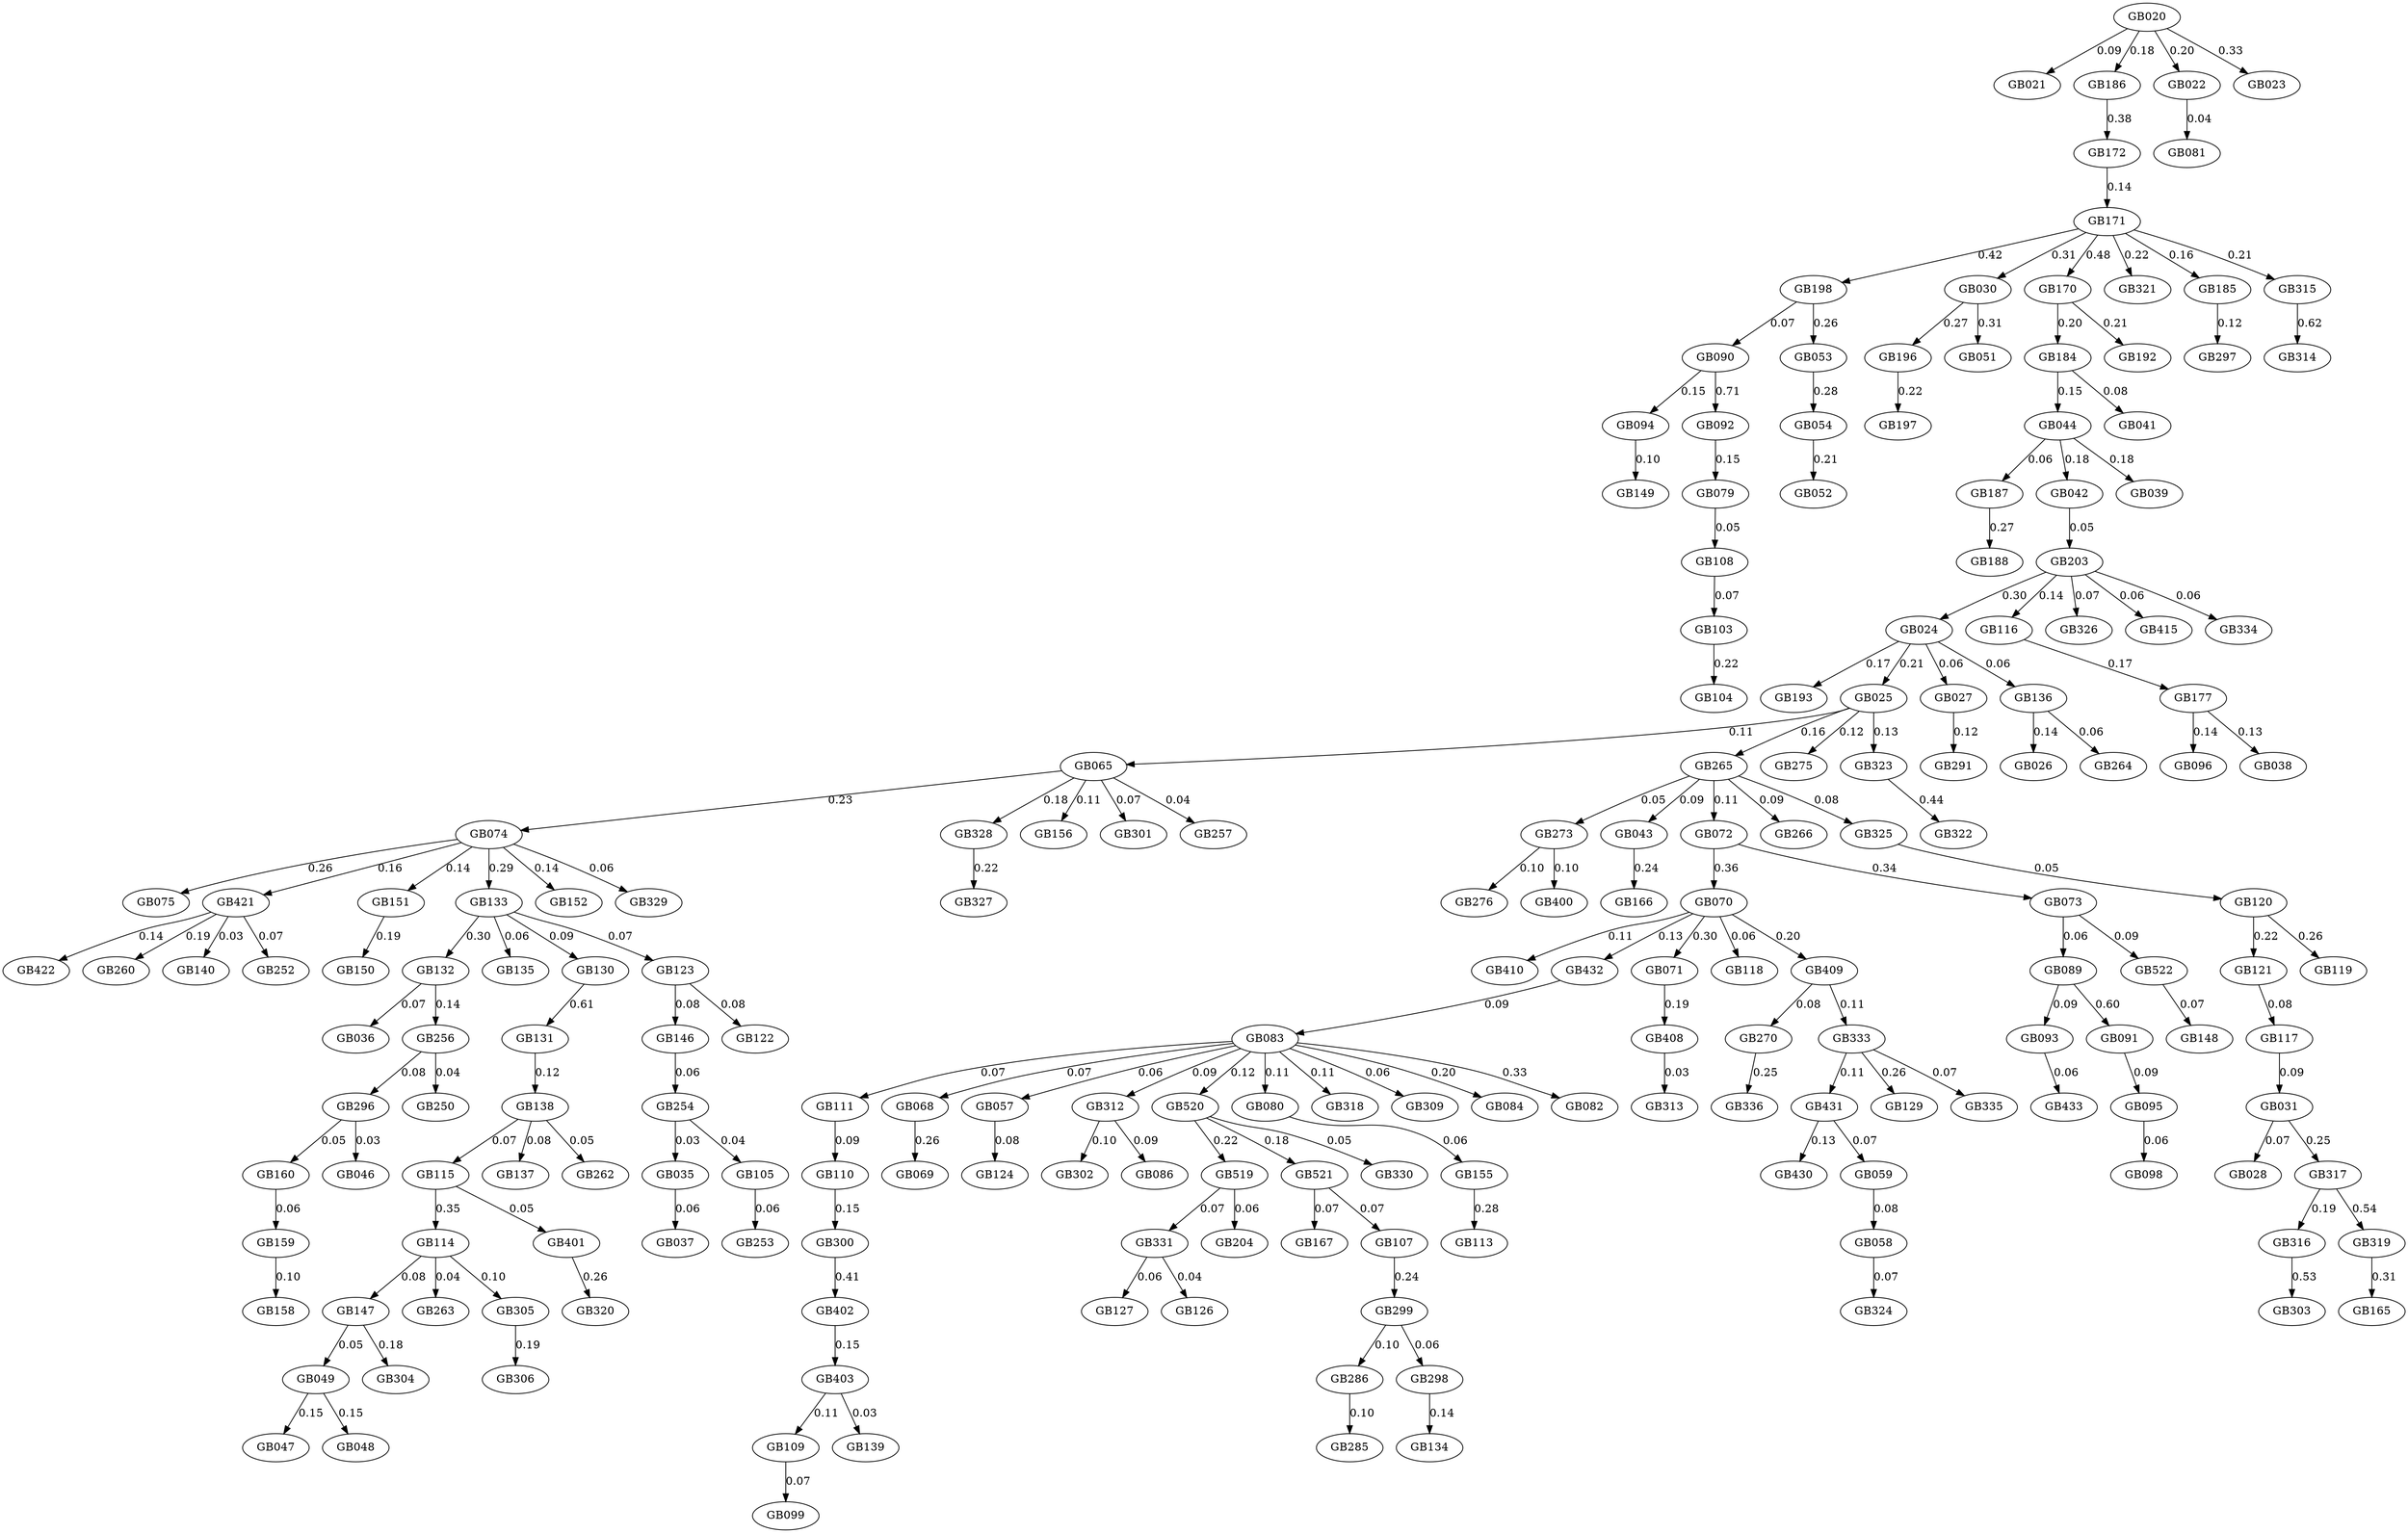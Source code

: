 digraph G {
   GB090 -> GB094 [label="0.15"];
   GB024 -> GB193 [label="0.17"];
   GB089 -> GB093 [label="0.09"];
   GB108 -> GB103 [label="0.07"];
   GB025 -> GB065 [label="0.11"];
   GB074 -> GB075 [label="0.26"];
   GB196 -> GB197 [label="0.22"];
   GB093 -> GB433 [label="0.06"];
   GB074 -> GB421 [label="0.16"];
   GB147 -> GB049 [label="0.05"];
   GB160 -> GB159 [label="0.06"];
   GB111 -> GB110 [label="0.09"];
   GB177 -> GB096 [label="0.14"];
   GB068 -> GB069 [label="0.26"];
   GB519 -> GB331 [label="0.07"];
   GB057 -> GB124 [label="0.08"];
   GB431 -> GB430 [label="0.13"];
   GB044 -> GB187 [label="0.06"];
   GB159 -> GB158 [label="0.10"];
   GB270 -> GB336 [label="0.25"];
   GB333 -> GB431 [label="0.11"];
   GB177 -> GB038 [label="0.13"];
   GB115 -> GB114 [label="0.35"];
   GB172 -> GB171 [label="0.14"];
   GB286 -> GB285 [label="0.10"];
   GB328 -> GB327 [label="0.22"];
   GB027 -> GB291 [label="0.12"];
   GB132 -> GB036 [label="0.07"];
   GB331 -> GB127 [label="0.06"];
   GB265 -> GB273 [label="0.05"];
   GB421 -> GB422 [label="0.14"];
   GB090 -> GB092 [label="0.71"];
   GB020 -> GB021 [label="0.09"];
   GB031 -> GB028 [label="0.07"];
   GB116 -> GB177 [label="0.17"];
   GB070 -> GB410 [label="0.11"];
   GB421 -> GB260 [label="0.19"];
   GB151 -> GB150 [label="0.19"];
   GB114 -> GB147 [label="0.08"];
   GB133 -> GB135 [label="0.06"];
   GB031 -> GB317 [label="0.25"];
   GB070 -> GB432 [label="0.13"];
   GB331 -> GB126 [label="0.04"];
   GB121 -> GB117 [label="0.08"];
   GB147 -> GB304 [label="0.18"];
   GB171 -> GB198 [label="0.42"];
   GB058 -> GB324 [label="0.07"];
   GB044 -> GB042 [label="0.18"];
   GB312 -> GB302 [label="0.10"];
   GB053 -> GB054 [label="0.28"];
   GB095 -> GB098 [label="0.06"];
   GB171 -> GB030 [label="0.31"];
   GB408 -> GB313 [label="0.03"];
   GB073 -> GB522 [label="0.09"];
   GB073 -> GB089 [label="0.06"];
   GB519 -> GB204 [label="0.06"];
   GB184 -> GB044 [label="0.15"];
   GB133 -> GB130 [label="0.09"];
   GB265 -> GB043 [label="0.09"];
   GB299 -> GB298 [label="0.06"];
   GB186 -> GB172 [label="0.38"];
   GB138 -> GB115 [label="0.07"];
   GB198 -> GB053 [label="0.26"];
   GB025 -> GB275 [label="0.12"];
   GB520 -> GB521 [label="0.18"];
   GB323 -> GB322 [label="0.44"];
   GB138 -> GB137 [label="0.08"];
   GB265 -> GB072 [label="0.11"];
   GB065 -> GB156 [label="0.11"];
   GB114 -> GB263 [label="0.04"];
   GB170 -> GB184 [label="0.20"];
   GB171 -> GB321 [label="0.22"];
   GB146 -> GB254 [label="0.06"];
   GB094 -> GB149 [label="0.10"];
   GB024 -> GB027 [label="0.06"];
   GB024 -> GB136 [label="0.06"];
   GB035 -> GB037 [label="0.06"];
   GB123 -> GB146 [label="0.08"];
   GB049 -> GB047 [label="0.15"];
   GB070 -> GB071 [label="0.30"];
   GB022 -> GB081 [label="0.04"];
   GB109 -> GB099 [label="0.07"];
   GB273 -> GB276 [label="0.10"];
   GB105 -> GB253 [label="0.06"];
   GB316 -> GB303 [label="0.53"];
   GB083 -> GB057 [label="0.06"];
   GB120 -> GB121 [label="0.22"];
   GB305 -> GB306 [label="0.19"];
   GB521 -> GB167 [label="0.07"];
   GB265 -> GB266 [label="0.09"];
   GB317 -> GB319 [label="0.54"];
   GB319 -> GB165 [label="0.31"];
   GB020 -> GB022 [label="0.20"];
   GB080 -> GB155 [label="0.06"];
   GB403 -> GB109 [label="0.11"];
   GB107 -> GB299 [label="0.24"];
   GB054 -> GB052 [label="0.21"];
   GB421 -> GB140 [label="0.03"];
   GB083 -> GB318 [label="0.11"];
   GB171 -> GB185 [label="0.16"];
   GB074 -> GB152 [label="0.14"];
   GB083 -> GB520 [label="0.12"];
   GB083 -> GB080 [label="0.11"];
   GB315 -> GB314 [label="0.62"];
   GB300 -> GB402 [label="0.41"];
   GB025 -> GB265 [label="0.16"];
   GB402 -> GB403 [label="0.15"];
   GB020 -> GB186 [label="0.18"];
   GB103 -> GB104 [label="0.22"];
   GB044 -> GB039 [label="0.18"];
   GB089 -> GB091 [label="0.60"];
   GB421 -> GB252 [label="0.07"];
   GB083 -> GB312 [label="0.09"];
   GB273 -> GB400 [label="0.10"];
   GB521 -> GB107 [label="0.07"];
   GB203 -> GB116 [label="0.14"];
   GB074 -> GB151 [label="0.14"];
   GB203 -> GB024 [label="0.30"];
   GB171 -> GB315 [label="0.21"];
   GB079 -> GB108 [label="0.05"];
   GB083 -> GB111 [label="0.07"];
   GB083 -> GB068 [label="0.07"];
   GB092 -> GB079 [label="0.15"];
   GB401 -> GB320 [label="0.26"];
   GB049 -> GB048 [label="0.15"];
   GB155 -> GB113 [label="0.28"];
   GB131 -> GB138 [label="0.12"];
   GB520 -> GB330 [label="0.05"];
   GB170 -> GB192 [label="0.21"];
   GB123 -> GB122 [label="0.08"];
   GB136 -> GB026 [label="0.14"];
   GB065 -> GB301 [label="0.07"];
   GB203 -> GB326 [label="0.07"];
   GB132 -> GB256 [label="0.14"];
   GB312 -> GB086 [label="0.09"];
   GB020 -> GB023 [label="0.33"];
   GB325 -> GB120 [label="0.05"];
   GB333 -> GB129 [label="0.26"];
   GB072 -> GB073 [label="0.34"];
   GB171 -> GB170 [label="0.48"];
   GB185 -> GB297 [label="0.12"];
   GB333 -> GB335 [label="0.07"];
   GB071 -> GB408 [label="0.19"];
   GB083 -> GB309 [label="0.06"];
   GB070 -> GB118 [label="0.06"];
   GB136 -> GB264 [label="0.06"];
   GB298 -> GB134 [label="0.14"];
   GB198 -> GB090 [label="0.07"];
   GB138 -> GB262 [label="0.05"];
   GB083 -> GB084 [label="0.20"];
   GB254 -> GB035 [label="0.03"];
   GB065 -> GB328 [label="0.18"];
   GB072 -> GB070 [label="0.36"];
   GB024 -> GB025 [label="0.21"];
   GB030 -> GB196 [label="0.27"];
   GB065 -> GB257 [label="0.04"];
   GB065 -> GB074 [label="0.23"];
   GB203 -> GB415 [label="0.06"];
   GB083 -> GB082 [label="0.33"];
   GB296 -> GB046 [label="0.03"];
   GB091 -> GB095 [label="0.09"];
   GB117 -> GB031 [label="0.09"];
   GB317 -> GB316 [label="0.19"];
   GB203 -> GB334 [label="0.06"];
   GB187 -> GB188 [label="0.27"];
   GB403 -> GB139 [label="0.03"];
   GB130 -> GB131 [label="0.61"];
   GB042 -> GB203 [label="0.05"];
   GB409 -> GB333 [label="0.11"];
   GB256 -> GB296 [label="0.08"];
   GB133 -> GB123 [label="0.07"];
   GB254 -> GB105 [label="0.04"];
   GB299 -> GB286 [label="0.10"];
   GB522 -> GB148 [label="0.07"];
   GB133 -> GB132 [label="0.30"];
   GB074 -> GB133 [label="0.29"];
   GB110 -> GB300 [label="0.15"];
   GB265 -> GB325 [label="0.08"];
   GB432 -> GB083 [label="0.09"];
   GB059 -> GB058 [label="0.08"];
   GB030 -> GB051 [label="0.31"];
   GB025 -> GB323 [label="0.13"];
   GB070 -> GB409 [label="0.20"];
   GB256 -> GB250 [label="0.04"];
   GB184 -> GB041 [label="0.08"];
   GB431 -> GB059 [label="0.07"];
   GB115 -> GB401 [label="0.05"];
   GB409 -> GB270 [label="0.08"];
   GB120 -> GB119 [label="0.26"];
   GB043 -> GB166 [label="0.24"];
   GB520 -> GB519 [label="0.22"];
   GB114 -> GB305 [label="0.10"];
   GB296 -> GB160 [label="0.05"];
   GB074 -> GB329 [label="0.06"];
   GB080;
   GB081;
   GB082;
   GB270;
   GB084;
   GB276;
   GB086;
   GB089;
   GB160;
   GB167;
   GB166;
   GB165;
   GB083;
   GB408;
   GB409;
   GB320;
   GB400;
   GB401;
   GB402;
   GB403;
   GB138;
   GB275;
   GB139;
   GB250;
   GB079;
   GB264;
   GB265;
   GB266;
   GB071;
   GB070;
   GB073;
   GB263;
   GB039;
   GB131;
   GB273;
   GB068;
   GB069;
   GB065;
   GB327;
   GB188;
   GB058;
   GB185;
   GB184;
   GB187;
   GB186;
   GB091;
   GB159;
   GB177;
   GB170;
   GB171;
   GB172;
   GB052;
   GB325;
   GB324;
   GB059;
   GB326;
   GB321;
   GB042;
   GB323;
   GB322;
   GB053;
   GB203;
   GB051;
   GB298;
   GB057;
   GB328;
   GB204;
   GB054;
   GB198;
   GB099;
   GB192;
   GB193;
   GB098;
   GB196;
   GB197;
   GB519;
   GB291;
   GB297;
   GB296;
   GB299;
   GB123;
   GB049;
   GB103;
   GB105;
   GB104;
   GB107;
   GB109;
   GB108;
   GB336;
   GB334;
   GB335;
   GB333;
   GB330;
   GB331;
   GB522;
   GB521;
   GB520;
   GB318;
   GB148;
   GB286;
   GB285;
   GB113;
   GB110;
   GB111;
   GB116;
   GB117;
   GB114;
   GB115;
   GB118;
   GB119;
   GB147;
   GB303;
   GB302;
   GB301;
   GB317;
   GB306;
   GB305;
   GB304;
   GB309;
   GB431;
   GB430;
   GB433;
   GB432;
   GB075;
   GB044;
   GB046;
   GB047;
   GB041;
   GB129;
   GB043;
   GB127;
   GB126;
   GB124;
   GB048;
   GB122;
   GB121;
   GB120;
   GB254;
   GB257;
   GB256;
   GB149;
   GB319;
   GB253;
   GB252;
   GB314;
   GB315;
   GB316;
   GB146;
   GB140;
   GB312;
   GB313;
   GB300;
   GB422;
   GB421;
   GB031;
   GB030;
   GB035;
   GB037;
   GB036;
   GB130;
   GB038;
   GB132;
   GB133;
   GB134;
   GB135;
   GB136;
   GB137;
   GB096;
   GB095;
   GB094;
   GB093;
   GB092;
   GB158;
   GB090;
   GB156;
   GB260;
   GB155;
   GB152;
   GB150;
   GB151;
   GB410;
   GB329;
   GB262;
   GB415;
   GB072;
   GB074;
   GB022;
   GB023;
   GB020;
   GB021;
   GB026;
   GB027;
   GB024;
   GB025;
   GB028;

}
